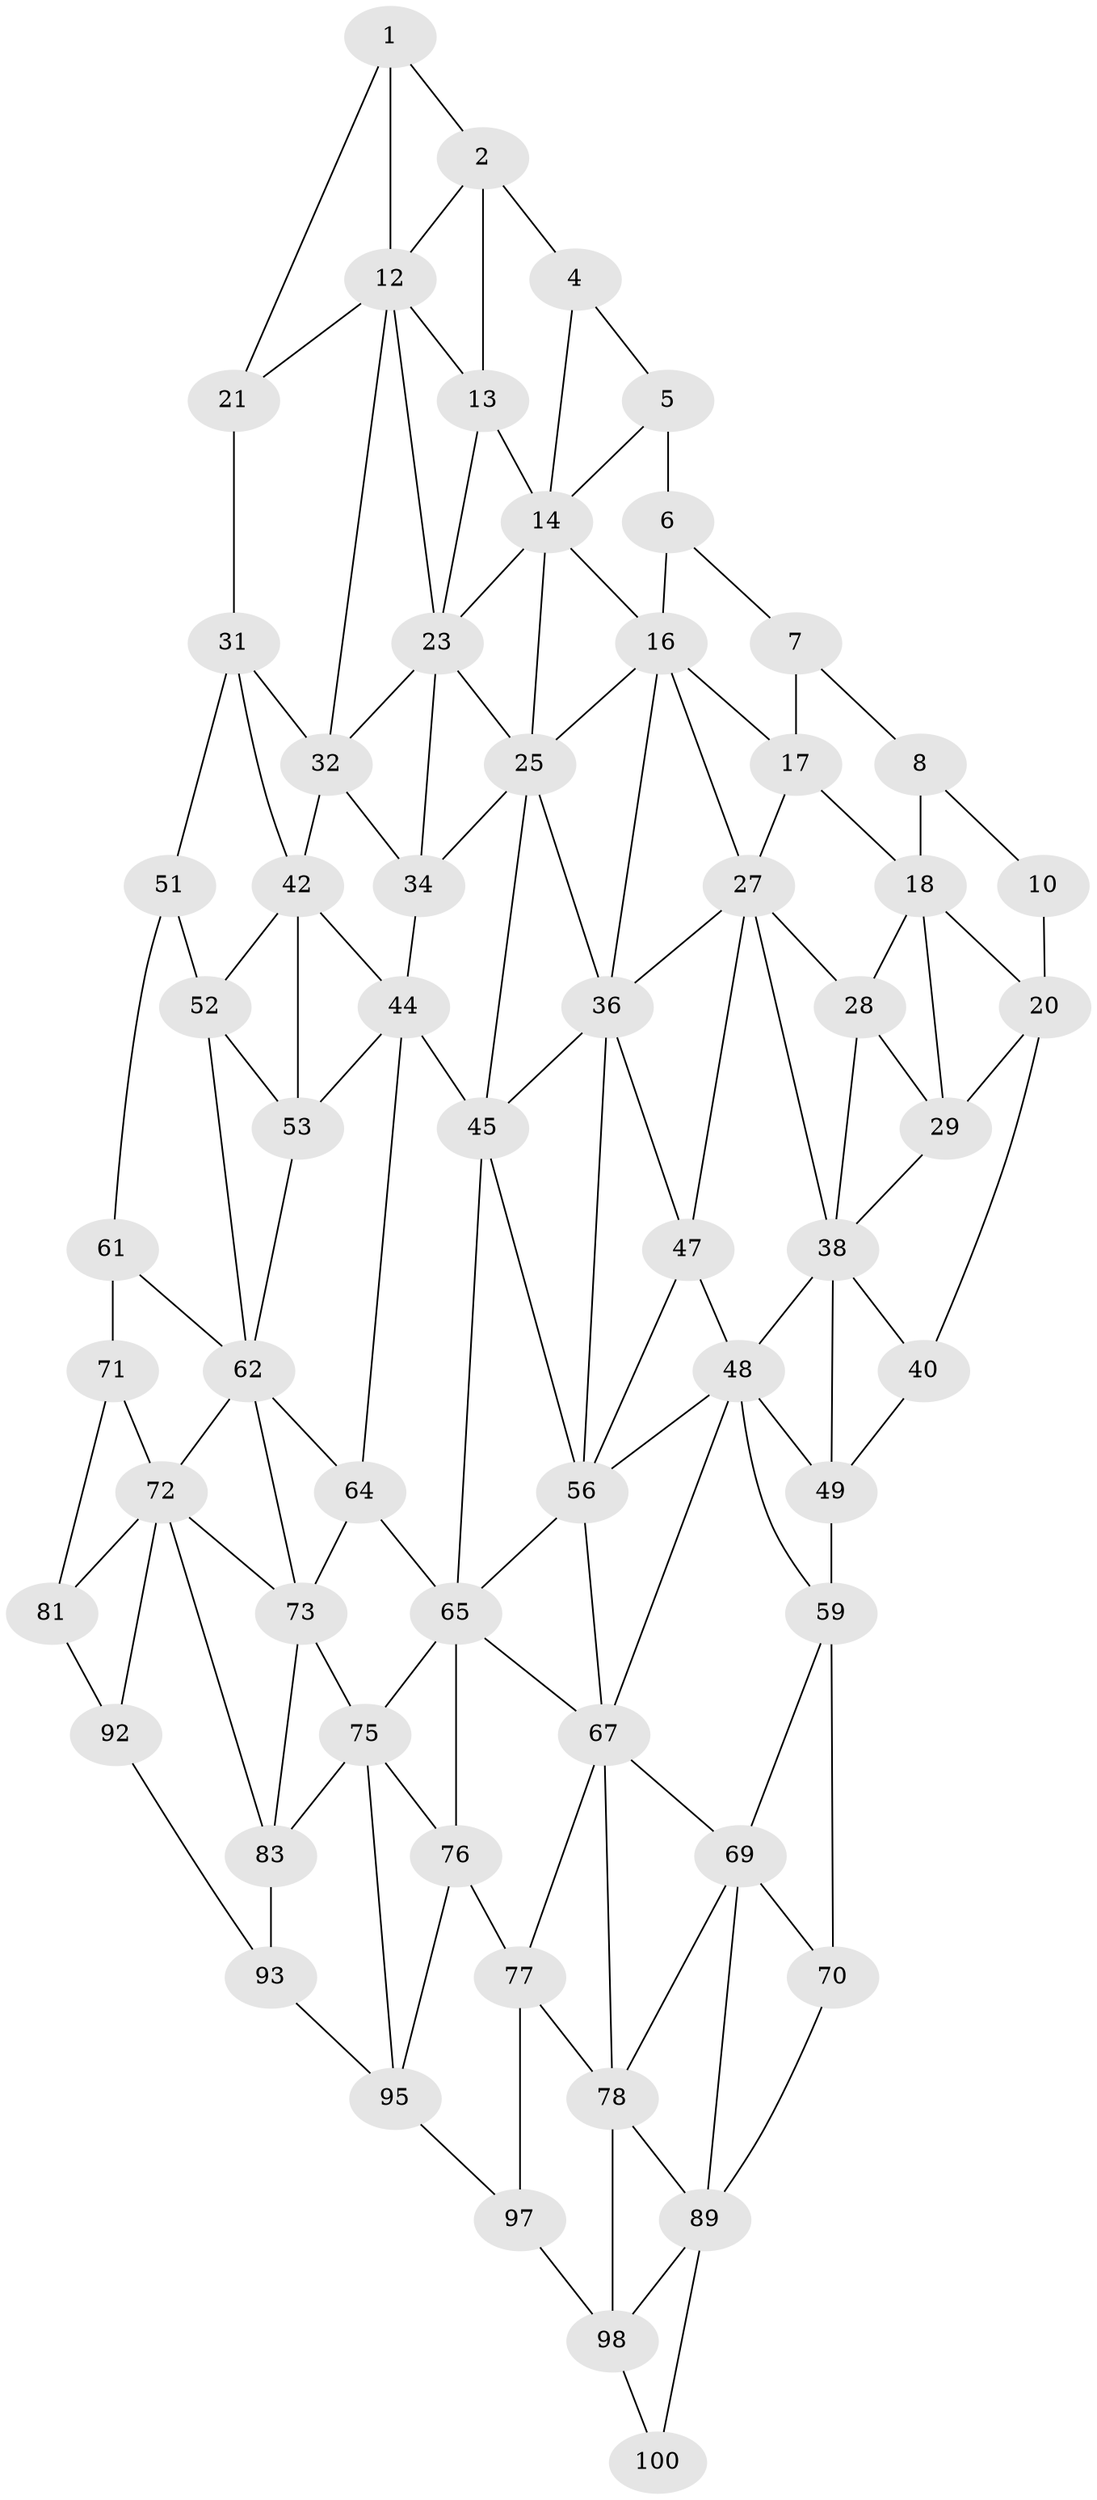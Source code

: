 // original degree distribution, {2: 0.04, 3: 0.32, 4: 0.64}
// Generated by graph-tools (version 1.1) at 2025/38/02/21/25 10:38:57]
// undirected, 61 vertices, 131 edges
graph export_dot {
graph [start="1"]
  node [color=gray90,style=filled];
  1 [super="+11"];
  2 [super="+3"];
  4;
  5;
  6;
  7;
  8 [super="+9"];
  10;
  12 [super="+22"];
  13;
  14 [super="+15"];
  16 [super="+26"];
  17;
  18 [super="+19"];
  20 [super="+30"];
  21;
  23 [super="+24"];
  25 [super="+35"];
  27 [super="+37"];
  28;
  29;
  31 [super="+41"];
  32 [super="+33"];
  34;
  36 [super="+46"];
  38 [super="+39"];
  40;
  42 [super="+43"];
  44 [super="+54"];
  45 [super="+55"];
  47;
  48 [super="+58"];
  49 [super="+50"];
  51;
  52;
  53;
  56 [super="+57"];
  59 [super="+60"];
  61;
  62 [super="+63"];
  64;
  65 [super="+66"];
  67 [super="+68"];
  69 [super="+79"];
  70 [super="+80"];
  71;
  72 [super="+82"];
  73 [super="+74"];
  75 [super="+85"];
  76 [super="+86"];
  77 [super="+87"];
  78 [super="+88"];
  81 [super="+91"];
  83 [super="+84"];
  89 [super="+90"];
  92;
  93 [super="+94"];
  95 [super="+96"];
  97;
  98 [super="+99"];
  100;
  1 -- 2;
  1 -- 12;
  1 -- 21;
  2 -- 12;
  2 -- 4;
  2 -- 13;
  4 -- 14;
  4 -- 5;
  5 -- 6;
  5 -- 14;
  6 -- 16;
  6 -- 7;
  7 -- 17;
  7 -- 8;
  8 -- 18 [weight=2];
  8 -- 10;
  10 -- 20;
  12 -- 13;
  12 -- 32;
  12 -- 21;
  12 -- 23;
  13 -- 23;
  13 -- 14;
  14 -- 23;
  14 -- 16;
  14 -- 25;
  16 -- 17;
  16 -- 25;
  16 -- 27;
  16 -- 36;
  17 -- 27;
  17 -- 18;
  18 -- 28;
  18 -- 20;
  18 -- 29;
  20 -- 40;
  20 -- 29;
  21 -- 31;
  23 -- 25;
  23 -- 34;
  23 -- 32;
  25 -- 34;
  25 -- 36;
  25 -- 45;
  27 -- 28;
  27 -- 36;
  27 -- 38;
  27 -- 47;
  28 -- 38;
  28 -- 29;
  29 -- 38;
  31 -- 32;
  31 -- 42;
  31 -- 51;
  32 -- 42 [weight=2];
  32 -- 34;
  34 -- 44;
  36 -- 56;
  36 -- 45;
  36 -- 47;
  38 -- 48;
  38 -- 40;
  38 -- 49;
  40 -- 49;
  42 -- 52;
  42 -- 44;
  42 -- 53;
  44 -- 45 [weight=2];
  44 -- 64;
  44 -- 53;
  45 -- 56;
  45 -- 65;
  47 -- 48;
  47 -- 56;
  48 -- 49;
  48 -- 67;
  48 -- 59;
  48 -- 56;
  49 -- 59 [weight=2];
  51 -- 61;
  51 -- 52;
  52 -- 62;
  52 -- 53;
  53 -- 62;
  56 -- 67;
  56 -- 65;
  59 -- 69;
  59 -- 70;
  61 -- 71;
  61 -- 62;
  62 -- 72;
  62 -- 64;
  62 -- 73;
  64 -- 65;
  64 -- 73;
  65 -- 75;
  65 -- 67;
  65 -- 76;
  67 -- 77;
  67 -- 69;
  67 -- 78;
  69 -- 70 [weight=2];
  69 -- 89;
  69 -- 78;
  70 -- 89;
  71 -- 81;
  71 -- 72;
  72 -- 73;
  72 -- 81;
  72 -- 83;
  72 -- 92;
  73 -- 83 [weight=2];
  73 -- 75;
  75 -- 76 [weight=2];
  75 -- 95;
  75 -- 83;
  76 -- 77 [weight=2];
  76 -- 95;
  77 -- 78 [weight=2];
  77 -- 97;
  78 -- 89;
  78 -- 98;
  81 -- 92;
  83 -- 93 [weight=2];
  89 -- 100;
  89 -- 98;
  92 -- 93;
  93 -- 95;
  95 -- 97;
  97 -- 98;
  98 -- 100;
}
